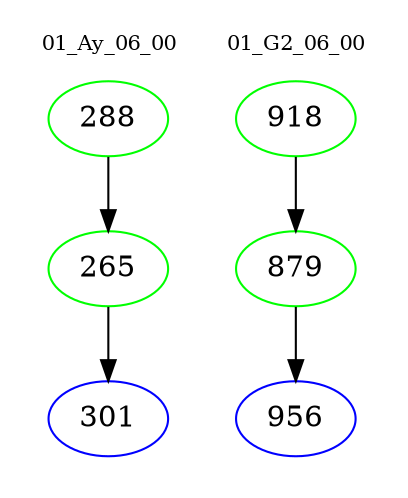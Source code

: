 digraph{
subgraph cluster_0 {
color = white
label = "01_Ay_06_00";
fontsize=10;
T0_288 [label="288", color="green"]
T0_288 -> T0_265 [color="black"]
T0_265 [label="265", color="green"]
T0_265 -> T0_301 [color="black"]
T0_301 [label="301", color="blue"]
}
subgraph cluster_1 {
color = white
label = "01_G2_06_00";
fontsize=10;
T1_918 [label="918", color="green"]
T1_918 -> T1_879 [color="black"]
T1_879 [label="879", color="green"]
T1_879 -> T1_956 [color="black"]
T1_956 [label="956", color="blue"]
}
}
